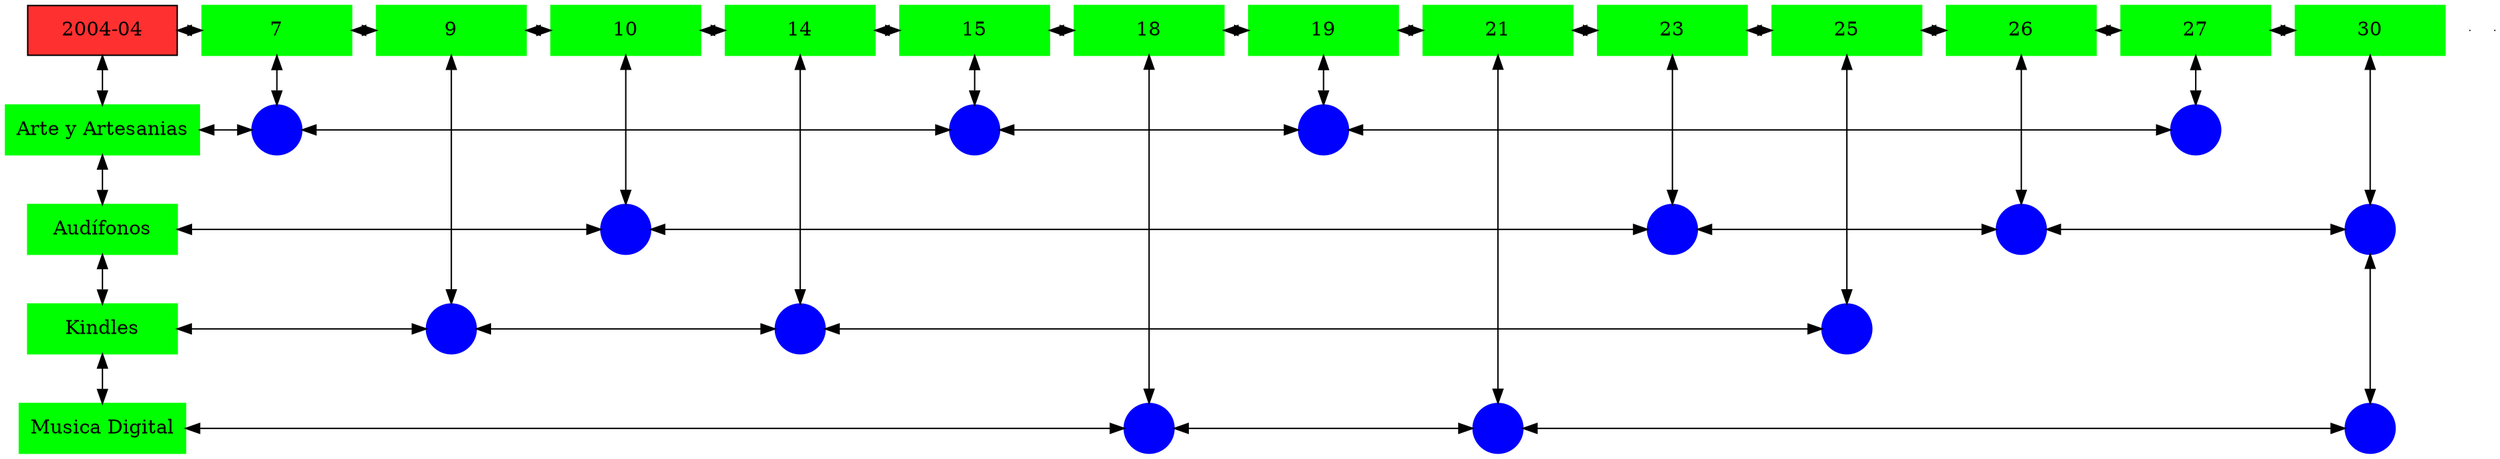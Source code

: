 digraph G{
node[shape="box"];
nodeMt[ label = "2004-04", width = 1.5, style = filled, fillcolor = firebrick1, group = 1 ];
e0[ shape = point, width = 0 ];
e1[ shape = point, width = 0 ];
node0xc00200e050[label="7",color=green,style =filled,width = 1.5 group=7];
nodeMt->node0xc00200e050[dir="both"];
{rank=same;nodeMt;node0xc00200e050;}
node0xc0020b1c70[label="9",color=green,style =filled,width = 1.5 group=9];
node0xc00200e050->node0xc0020b1c70[dir="both"];
{rank=same;node0xc00200e050;node0xc0020b1c70;}
node0xc001e547d0[label="10",color=green,style =filled,width = 1.5 group=10];
node0xc0020b1c70->node0xc001e547d0[dir="both"];
{rank=same;node0xc0020b1c70;node0xc001e547d0;}
node0xc002284be0[label="14",color=green,style =filled,width = 1.5 group=14];
node0xc001e547d0->node0xc002284be0[dir="both"];
{rank=same;node0xc001e547d0;node0xc002284be0;}
node0xc0022940f0[label="15",color=green,style =filled,width = 1.5 group=15];
node0xc002284be0->node0xc0022940f0[dir="both"];
{rank=same;node0xc002284be0;node0xc0022940f0;}
node0xc002238460[label="18",color=green,style =filled,width = 1.5 group=18];
node0xc0022940f0->node0xc002238460[dir="both"];
{rank=same;node0xc0022940f0;node0xc002238460;}
node0xc001e3e550[label="19",color=green,style =filled,width = 1.5 group=19];
node0xc002238460->node0xc001e3e550[dir="both"];
{rank=same;node0xc002238460;node0xc001e3e550;}
node0xc00217b680[label="21",color=green,style =filled,width = 1.5 group=21];
node0xc001e3e550->node0xc00217b680[dir="both"];
{rank=same;node0xc001e3e550;node0xc00217b680;}
node0xc002041e00[label="23",color=green,style =filled,width = 1.5 group=23];
node0xc00217b680->node0xc002041e00[dir="both"];
{rank=same;node0xc00217b680;node0xc002041e00;}
node0xc0021ec910[label="25",color=green,style =filled,width = 1.5 group=25];
node0xc002041e00->node0xc0021ec910[dir="both"];
{rank=same;node0xc002041e00;node0xc0021ec910;}
node0xc001e89950[label="26",color=green,style =filled,width = 1.5 group=26];
node0xc0021ec910->node0xc001e89950[dir="both"];
{rank=same;node0xc0021ec910;node0xc001e89950;}
node0xc001ff2460[label="27",color=green,style =filled,width = 1.5 group=27];
node0xc001e89950->node0xc001ff2460[dir="both"];
{rank=same;node0xc001e89950;node0xc001ff2460;}
node0xc001f5c050[label="30",color=green,style =filled,width = 1.5 group=30];
node0xc001ff2460->node0xc001f5c050[dir="both"];
{rank=same;node0xc001ff2460;node0xc001f5c050;}
node0xc001e3e500[label="Arte y Artesanias",color=green,style =filled width = 1.5 group=1];
node0xc00200c680[label="",color=blue,style =filled, width = 0.5 group=7 shape=circle];
node0xc001e3e500->node0xc00200c680[dir="both"];
{rank=same;node0xc001e3e500;node0xc00200c680;}
node0xc002287b80[label="",color=blue,style =filled, width = 0.5 group=15 shape=circle];
node0xc00200c680->node0xc002287b80[dir="both"];
{rank=same;node0xc002287b80;node0xc00200c680;}
node0xc001e2b400[label="",color=blue,style =filled, width = 0.5 group=19 shape=circle];
node0xc002287b80->node0xc001e2b400[dir="both"];
{rank=same;node0xc001e2b400;node0xc002287b80;}
node0xc001fddb00[label="",color=blue,style =filled, width = 0.5 group=27 shape=circle];
node0xc001e2b400->node0xc001fddb00[dir="both"];
{rank=same;node0xc001fddb00;node0xc001e2b400;}
node0xc001e54780[label="Audífonos",color=green,style =filled width = 1.5 group=1];
node0xc001e45800[label="",color=blue,style =filled, width = 0.5 group=10 shape=circle];
node0xc001e54780->node0xc001e45800[dir="both"];
{rank=same;node0xc001e54780;node0xc001e45800;}
node0xc00204c300[label="",color=blue,style =filled, width = 0.5 group=23 shape=circle];
node0xc001e45800->node0xc00204c300[dir="both"];
{rank=same;node0xc00204c300;node0xc001e45800;}
node0xc001e8aa80[label="",color=blue,style =filled, width = 0.5 group=26 shape=circle];
node0xc00204c300->node0xc001e8aa80[dir="both"];
{rank=same;node0xc001e8aa80;node0xc00204c300;}
node0xc0020d9580[label="",color=blue,style =filled, width = 0.5 group=30 shape=circle];
node0xc001e8aa80->node0xc0020d9580[dir="both"];
{rank=same;node0xc0020d9580;node0xc001e8aa80;}
node0xc0020b1c20[label="Kindles",color=green,style =filled width = 1.5 group=1];
node0xc0020bc200[label="",color=blue,style =filled, width = 0.5 group=9 shape=circle];
node0xc0020b1c20->node0xc0020bc200[dir="both"];
{rank=same;node0xc0020b1c20;node0xc0020bc200;}
node0xc002286800[label="",color=blue,style =filled, width = 0.5 group=14 shape=circle];
node0xc0020bc200->node0xc002286800[dir="both"];
{rank=same;node0xc002286800;node0xc0020bc200;}
node0xc0021ea880[label="",color=blue,style =filled, width = 0.5 group=25 shape=circle];
node0xc002286800->node0xc0021ea880[dir="both"];
{rank=same;node0xc0021ea880;node0xc002286800;}
node0xc001f5c000[label="Musica Digital",color=green,style =filled width = 1.5 group=1];
node0xc002233280[label="",color=blue,style =filled, width = 0.5 group=18 shape=circle];
node0xc001f5c000->node0xc002233280[dir="both"];
{rank=same;node0xc001f5c000;node0xc002233280;}
node0xc002184d00[label="",color=blue,style =filled, width = 0.5 group=21 shape=circle];
node0xc002233280->node0xc002184d00[dir="both"];
{rank=same;node0xc002184d00;node0xc002233280;}
node0xc001f5a200[label="",color=blue,style =filled, width = 0.5 group=30 shape=circle];
node0xc002184d00->node0xc001f5a200[dir="both"];
{rank=same;node0xc001f5a200;node0xc002184d00;}
node0xc00200e050->node0xc00200c680[dir="both"];
node0xc0020b1c70->node0xc0020bc200[dir="both"];
node0xc001e547d0->node0xc001e45800[dir="both"];
node0xc002284be0->node0xc002286800[dir="both"];
node0xc0022940f0->node0xc002287b80[dir="both"];
node0xc002238460->node0xc002233280[dir="both"];
node0xc001e3e550->node0xc001e2b400[dir="both"];
node0xc00217b680->node0xc002184d00[dir="both"];
node0xc002041e00->node0xc00204c300[dir="both"];
node0xc0021ec910->node0xc0021ea880[dir="both"];
node0xc001e89950->node0xc001e8aa80[dir="both"];
node0xc001ff2460->node0xc001fddb00[dir="both"];
node0xc001f5c050->node0xc0020d9580[dir="both"];
node0xc0020d9580->node0xc001f5a200[dir="both"];
nodeMt->node0xc001e3e500[dir="both"];
node0xc001e3e500->node0xc001e54780[dir="both"];
node0xc001e54780->node0xc0020b1c20[dir="both"];
node0xc0020b1c20->node0xc001f5c000[dir="both"];
}
